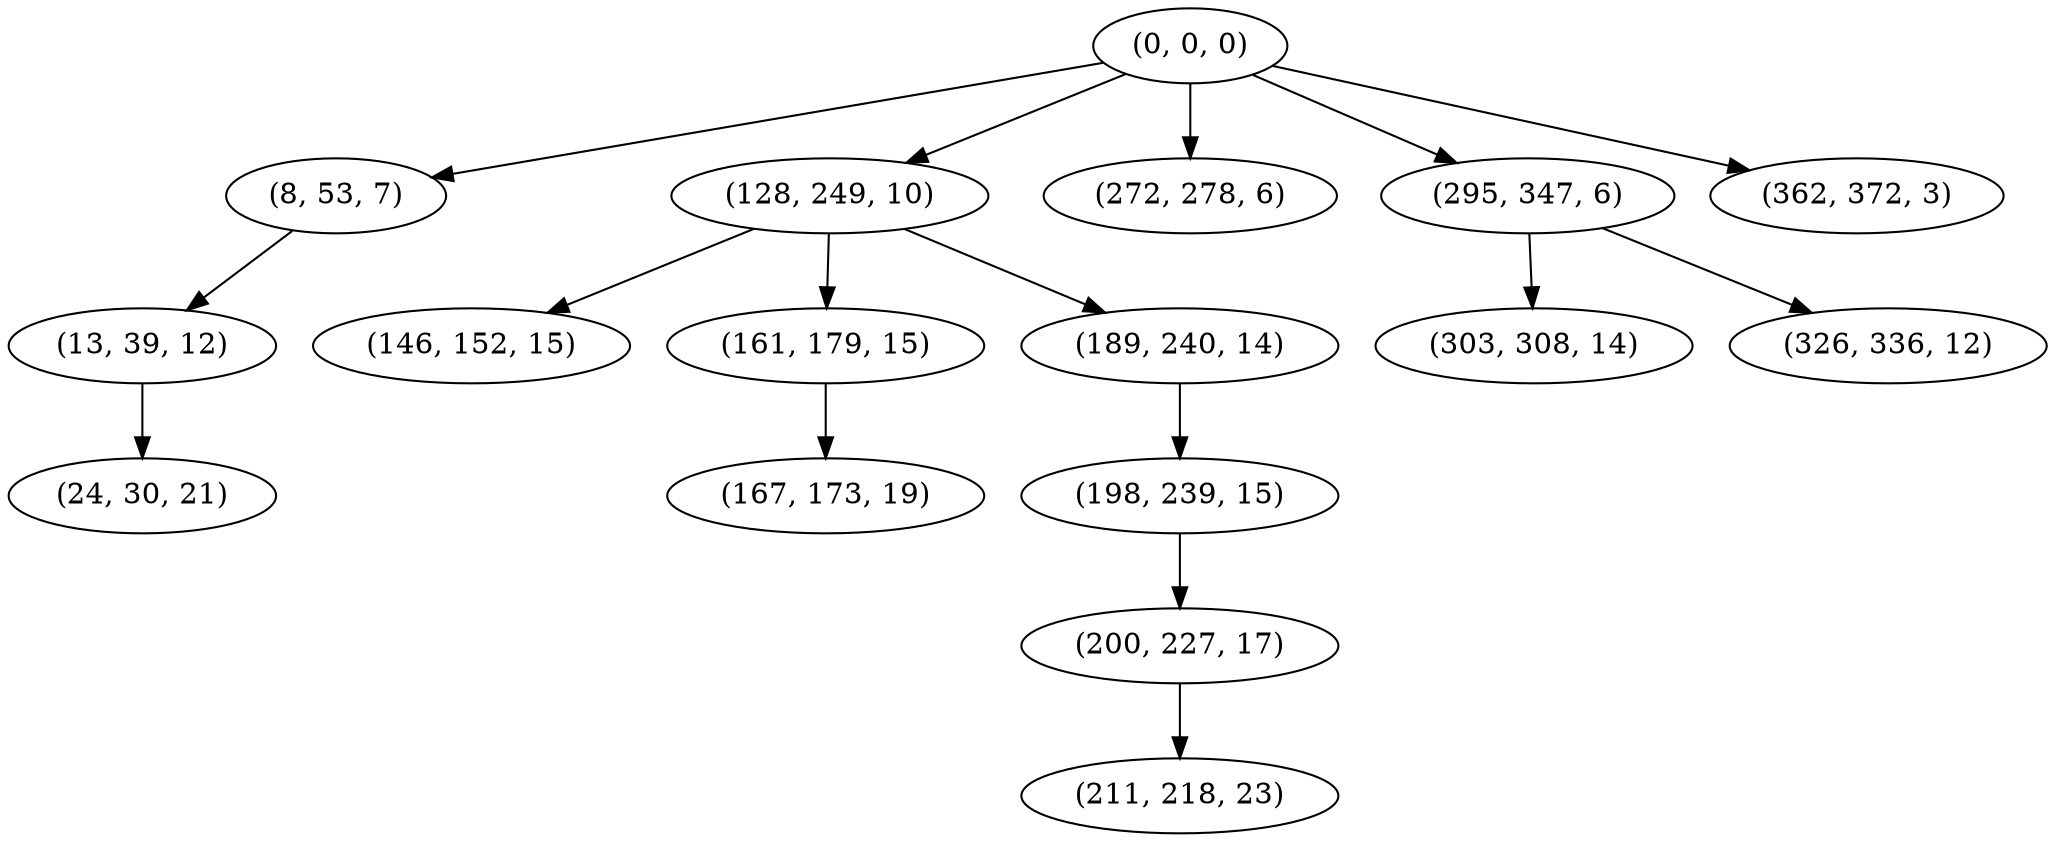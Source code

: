 digraph tree {
    "(0, 0, 0)";
    "(8, 53, 7)";
    "(13, 39, 12)";
    "(24, 30, 21)";
    "(128, 249, 10)";
    "(146, 152, 15)";
    "(161, 179, 15)";
    "(167, 173, 19)";
    "(189, 240, 14)";
    "(198, 239, 15)";
    "(200, 227, 17)";
    "(211, 218, 23)";
    "(272, 278, 6)";
    "(295, 347, 6)";
    "(303, 308, 14)";
    "(326, 336, 12)";
    "(362, 372, 3)";
    "(0, 0, 0)" -> "(8, 53, 7)";
    "(0, 0, 0)" -> "(128, 249, 10)";
    "(0, 0, 0)" -> "(272, 278, 6)";
    "(0, 0, 0)" -> "(295, 347, 6)";
    "(0, 0, 0)" -> "(362, 372, 3)";
    "(8, 53, 7)" -> "(13, 39, 12)";
    "(13, 39, 12)" -> "(24, 30, 21)";
    "(128, 249, 10)" -> "(146, 152, 15)";
    "(128, 249, 10)" -> "(161, 179, 15)";
    "(128, 249, 10)" -> "(189, 240, 14)";
    "(161, 179, 15)" -> "(167, 173, 19)";
    "(189, 240, 14)" -> "(198, 239, 15)";
    "(198, 239, 15)" -> "(200, 227, 17)";
    "(200, 227, 17)" -> "(211, 218, 23)";
    "(295, 347, 6)" -> "(303, 308, 14)";
    "(295, 347, 6)" -> "(326, 336, 12)";
}
